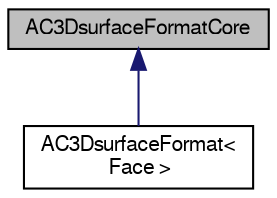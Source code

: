 digraph "AC3DsurfaceFormatCore"
{
  bgcolor="transparent";
  edge [fontname="FreeSans",fontsize="10",labelfontname="FreeSans",labelfontsize="10"];
  node [fontname="FreeSans",fontsize="10",shape=record];
  Node0 [label="AC3DsurfaceFormatCore",height=0.2,width=0.4,color="black", fillcolor="grey75", style="filled", fontcolor="black"];
  Node0 -> Node1 [dir="back",color="midnightblue",fontsize="10",style="solid",fontname="FreeSans"];
  Node1 [label="AC3DsurfaceFormat\<\l Face \>",height=0.2,width=0.4,color="black",URL="$a29582.html",tooltip="Provide a means of reading/writing AC3D format. "];
}
